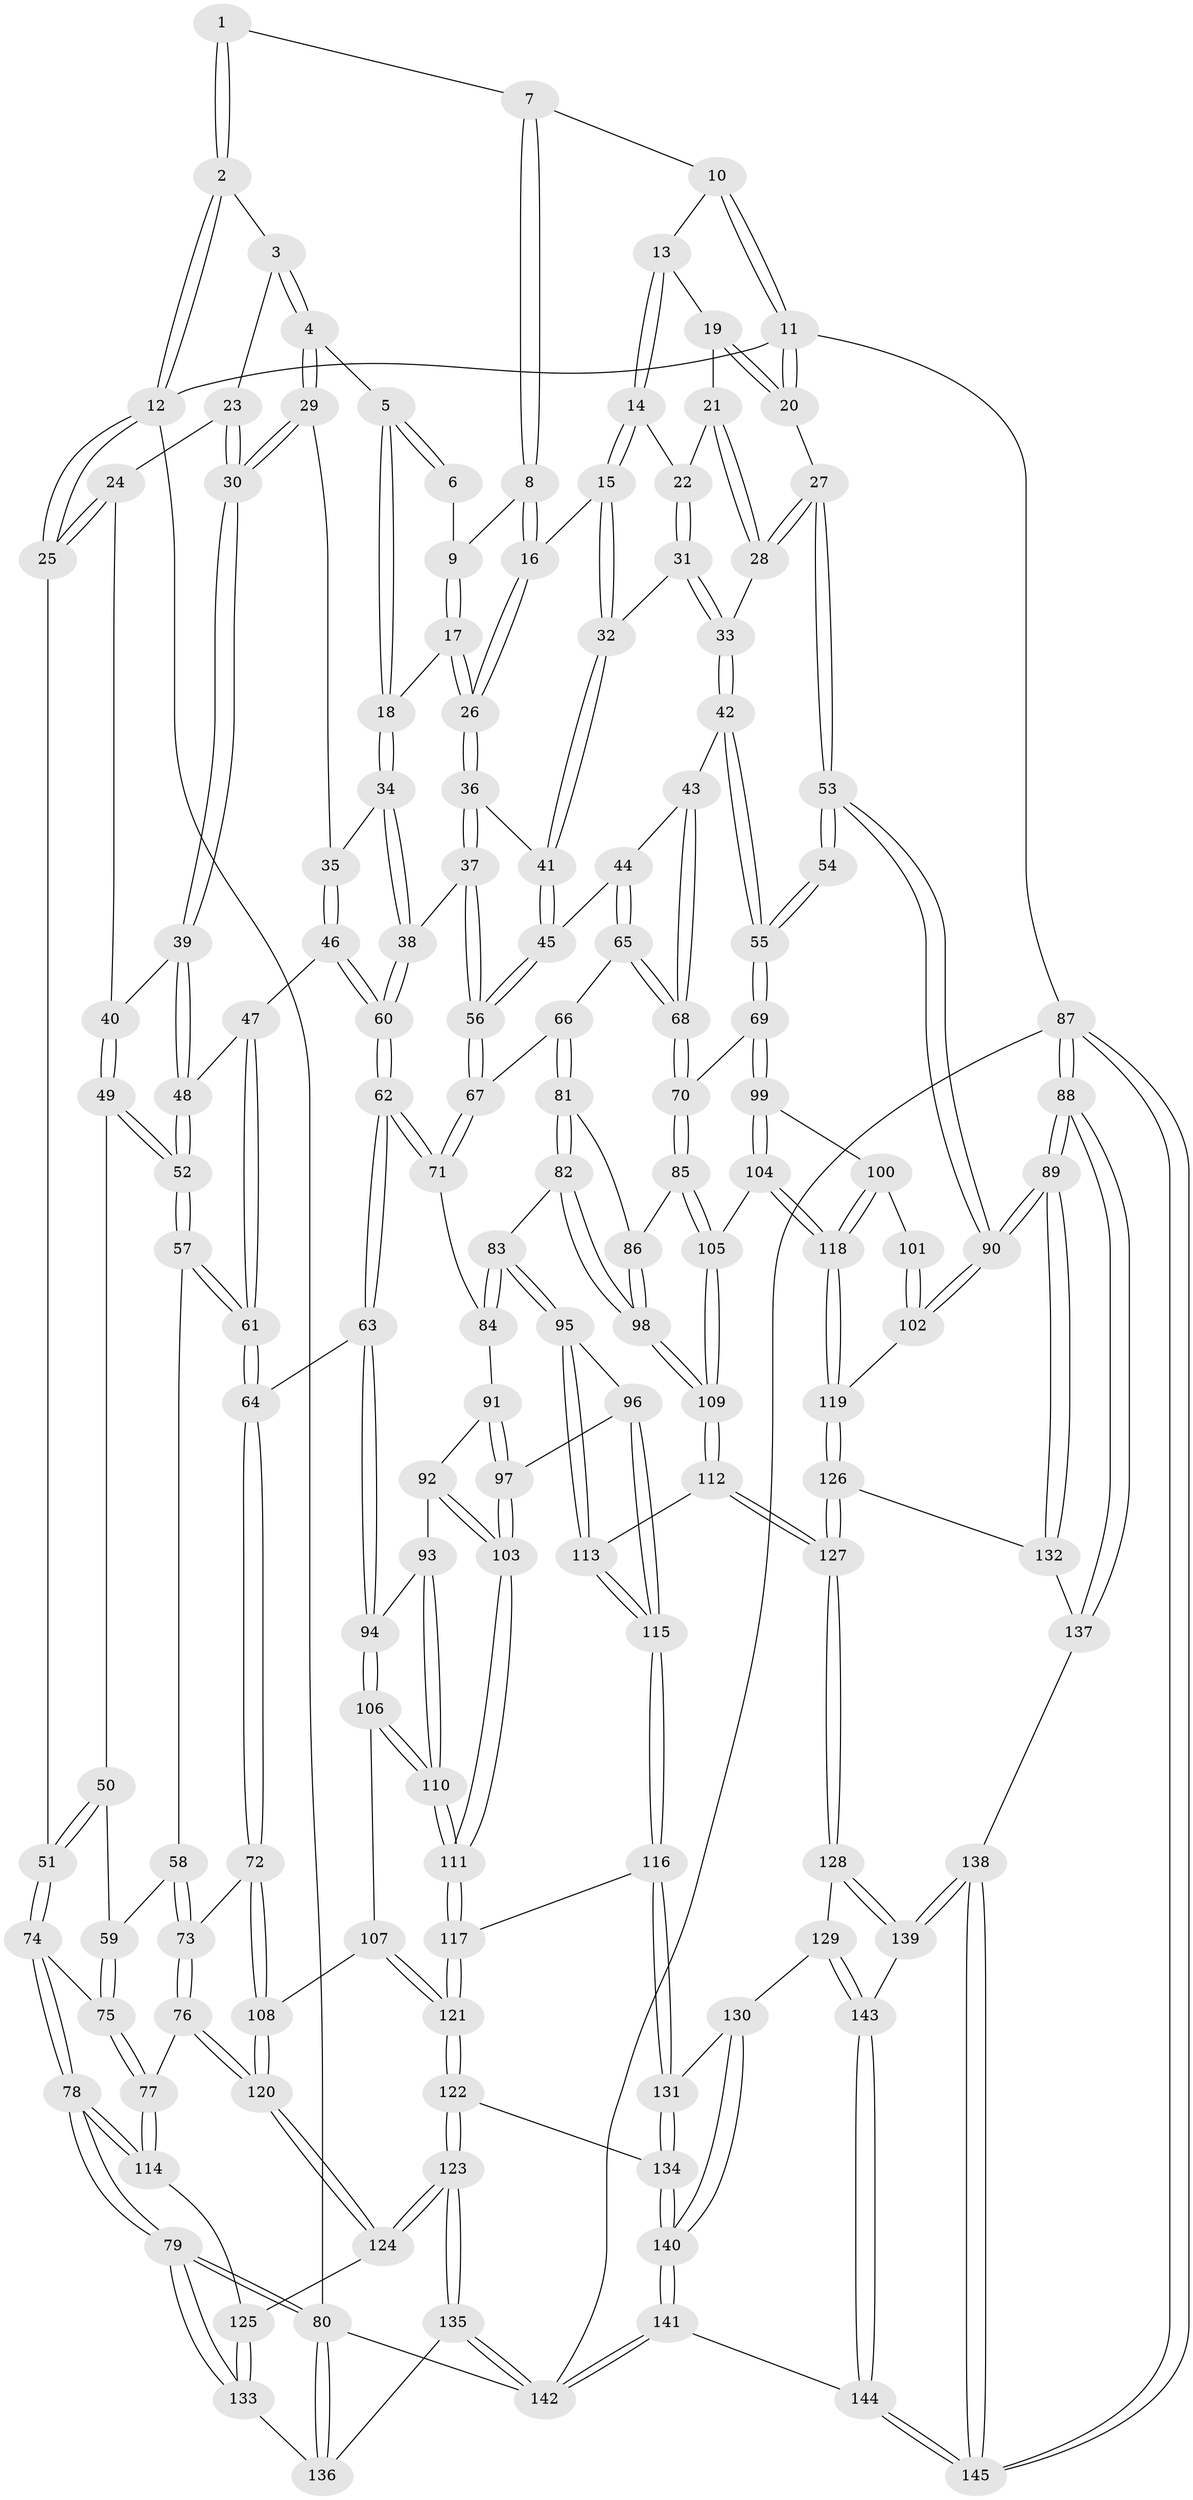 // Generated by graph-tools (version 1.1) at 2025/17/03/09/25 04:17:02]
// undirected, 145 vertices, 359 edges
graph export_dot {
graph [start="1"]
  node [color=gray90,style=filled];
  1 [pos="+0.5228856562976033+0"];
  2 [pos="+0.1432193209102581+0"];
  3 [pos="+0.2656109538042138+0.01813639051256206"];
  4 [pos="+0.3924925305989713+0.08258295649975961"];
  5 [pos="+0.44253483494497187+0.06554068906905029"];
  6 [pos="+0.5159388829317919+0"];
  7 [pos="+0.6641262626620184+0"];
  8 [pos="+0.651553296806259+0.06435346678507017"];
  9 [pos="+0.5616023469390353+0.06071461017153718"];
  10 [pos="+0.7966173839393396+0"];
  11 [pos="+1+0"];
  12 [pos="+0+0"];
  13 [pos="+0.8249814163629412+0"];
  14 [pos="+0.7962403133579226+0.05855972289374115"];
  15 [pos="+0.7603723127817721+0.12649508938498383"];
  16 [pos="+0.6639208841622877+0.10244884986534807"];
  17 [pos="+0.5253977173868067+0.10282583650637586"];
  18 [pos="+0.4809849309848871+0.10121212981170911"];
  19 [pos="+0.9112904609431118+0.06845725011055333"];
  20 [pos="+1+0.008191471336268229"];
  21 [pos="+0.9062891495179114+0.09984102599869688"];
  22 [pos="+0.8786731588616531+0.11832232922747579"];
  23 [pos="+0.2543826668580307+0.05454036886174405"];
  24 [pos="+0.15268761316175072+0.13907116649521015"];
  25 [pos="+0+0"];
  26 [pos="+0.6086803919946512+0.16258245931000737"];
  27 [pos="+1+0.20144497087172114"];
  28 [pos="+0.9695113907478341+0.20868987333864342"];
  29 [pos="+0.36598120113352806+0.15674212941069404"];
  30 [pos="+0.28133966026452106+0.18060640678605336"];
  31 [pos="+0.8425278227345768+0.16684730243455387"];
  32 [pos="+0.7620113659204014+0.13023859814120023"];
  33 [pos="+0.8969241681972879+0.23446957641314664"];
  34 [pos="+0.475092220701779+0.24461340230346698"];
  35 [pos="+0.39106077106482523+0.19218791124630052"];
  36 [pos="+0.6047374366446651+0.19045000038496593"];
  37 [pos="+0.5212044768423337+0.2977360249747249"];
  38 [pos="+0.5040441945631318+0.2993300724739593"];
  39 [pos="+0.2616008615690609+0.2113364650360286"];
  40 [pos="+0.18579714408199424+0.2131883136715437"];
  41 [pos="+0.7341106911524605+0.2503724475421439"];
  42 [pos="+0.8580812375905845+0.29278334764206776"];
  43 [pos="+0.8321929086239345+0.29796911048462266"];
  44 [pos="+0.7621627761910701+0.29243282448381414"];
  45 [pos="+0.7424153083279519+0.2782981909682318"];
  46 [pos="+0.31708870998574323+0.2811741278829766"];
  47 [pos="+0.3006829245263226+0.2752677615784408"];
  48 [pos="+0.2976197574668371+0.2715739139854097"];
  49 [pos="+0.14875847297658953+0.259409925119132"];
  50 [pos="+0.06930010414126996+0.2556977481432773"];
  51 [pos="+0+0"];
  52 [pos="+0.1670562082472399+0.32208294197280257"];
  53 [pos="+1+0.3995464340868851"];
  54 [pos="+1+0.4225724024285675"];
  55 [pos="+0.9380096659925173+0.40529220390069026"];
  56 [pos="+0.6013807001316898+0.3432626034638461"];
  57 [pos="+0.1710322128377065+0.3548973412600521"];
  58 [pos="+0.0951114003198512+0.3866884363850498"];
  59 [pos="+0.038430722566572935+0.3749117120157418"];
  60 [pos="+0.433020891437148+0.365960606418722"];
  61 [pos="+0.22257626358797902+0.39467920118861327"];
  62 [pos="+0.4118684355118744+0.4324064364878131"];
  63 [pos="+0.41113129137204135+0.43338711674645974"];
  64 [pos="+0.2482361176614076+0.44540241196456454"];
  65 [pos="+0.7398016253076741+0.40327276902407"];
  66 [pos="+0.6402161494242793+0.42158779464194973"];
  67 [pos="+0.6384118880805665+0.42045105016457646"];
  68 [pos="+0.8037410580233056+0.4656285491465989"];
  69 [pos="+0.832894707039954+0.48062453827991963"];
  70 [pos="+0.8105606262570214+0.47784351252857327"];
  71 [pos="+0.5616247661469906+0.48290145988099675"];
  72 [pos="+0.194683186186699+0.5313270820801075"];
  73 [pos="+0.13397330490496878+0.5419178486151756"];
  74 [pos="+0+0.3822407391766114"];
  75 [pos="+0.01322462334170265+0.3859909894818193"];
  76 [pos="+0.12439733468174642+0.5469780682242797"];
  77 [pos="+0.08153123239780215+0.5648595114417712"];
  78 [pos="+0+0.661257072119644"];
  79 [pos="+0+0.8411363476486958"];
  80 [pos="+0+1"];
  81 [pos="+0.6447409817178538+0.4325026819469849"];
  82 [pos="+0.6528286228901987+0.5457723196660981"];
  83 [pos="+0.6070591030061401+0.558547892012388"];
  84 [pos="+0.5691600857682346+0.5196956104504674"];
  85 [pos="+0.7851180957010784+0.5002100218236915"];
  86 [pos="+0.7464150753337334+0.5099701753826686"];
  87 [pos="+1+1"];
  88 [pos="+1+1"];
  89 [pos="+1+0.8997911724121348"];
  90 [pos="+1+0.6988633734215975"];
  91 [pos="+0.5353756218129794+0.541087102736622"];
  92 [pos="+0.49718262705942945+0.5397498828007637"];
  93 [pos="+0.4176246831938862+0.4878363515489154"];
  94 [pos="+0.41422352668314444+0.4806888989116088"];
  95 [pos="+0.6046596595127042+0.5634198312890221"];
  96 [pos="+0.562718503142682+0.5933785050105224"];
  97 [pos="+0.536959467954147+0.5909321484359491"];
  98 [pos="+0.683410130259016+0.5592217349882175"];
  99 [pos="+0.8502736001097999+0.506271656927351"];
  100 [pos="+0.8937672587156432+0.5657113405240911"];
  101 [pos="+0.9730586872736212+0.5093546265409297"];
  102 [pos="+0.9796280742200514+0.6939766202329919"];
  103 [pos="+0.5154839841069923+0.598685826783729"];
  104 [pos="+0.7983586573995688+0.6277554969488223"];
  105 [pos="+0.7804058577175864+0.623884262804176"];
  106 [pos="+0.3141103300995201+0.5945602443765671"];
  107 [pos="+0.2893868772895306+0.6049286397311379"];
  108 [pos="+0.23122162760627019+0.5735796275061296"];
  109 [pos="+0.7141827471420634+0.6515710124780968"];
  110 [pos="+0.4423260377891716+0.6454254805202797"];
  111 [pos="+0.4529705669718176+0.6664415372677044"];
  112 [pos="+0.6937836710232607+0.6905074500641051"];
  113 [pos="+0.6327583065155199+0.6975034575176453"];
  114 [pos="+0+0.6526765239467881"];
  115 [pos="+0.5816514644430595+0.7190073635721353"];
  116 [pos="+0.5516456847194487+0.7404689813620219"];
  117 [pos="+0.45393935376294137+0.6771418954204483"];
  118 [pos="+0.9043316705116655+0.6556871935831664"];
  119 [pos="+0.9353382518067986+0.6967837437497462"];
  120 [pos="+0.19653531606541982+0.7095985477615158"];
  121 [pos="+0.3194637663355631+0.7583301594944809"];
  122 [pos="+0.28539078700981735+0.8153272305674216"];
  123 [pos="+0.2813578974299842+0.8163125509731823"];
  124 [pos="+0.19214421116550714+0.75808342030694"];
  125 [pos="+0.08385636122260164+0.736763878843972"];
  126 [pos="+0.9187431225712889+0.7182837068690598"];
  127 [pos="+0.7810079340113668+0.8080293766021501"];
  128 [pos="+0.7632407066400535+0.8792003985211859"];
  129 [pos="+0.58335554872509+0.8661579986539238"];
  130 [pos="+0.5607062966218793+0.8498329945575844"];
  131 [pos="+0.5503088468280128+0.8131850085716358"];
  132 [pos="+0.9446855965016465+0.8675866261323468"];
  133 [pos="+0.0704786849364904+0.8711618549759897"];
  134 [pos="+0.2875501687403959+0.8167396832329433"];
  135 [pos="+0.17142870416180517+0.9795544012883377"];
  136 [pos="+0.10112914482774271+0.9234283606525302"];
  137 [pos="+0.898554572276178+0.9232779773847865"];
  138 [pos="+0.7910436314801779+0.9392770866118655"];
  139 [pos="+0.7801210993562074+0.9168002653594269"];
  140 [pos="+0.4237381591348136+0.95432545652269"];
  141 [pos="+0.4318346304473191+1"];
  142 [pos="+0.1623526061941313+1"];
  143 [pos="+0.5911371639017923+0.9806381671998151"];
  144 [pos="+0.5911433899972861+1"];
  145 [pos="+0.7515122581171427+1"];
  1 -- 2;
  1 -- 2;
  1 -- 7;
  2 -- 3;
  2 -- 12;
  2 -- 12;
  3 -- 4;
  3 -- 4;
  3 -- 23;
  4 -- 5;
  4 -- 29;
  4 -- 29;
  5 -- 6;
  5 -- 6;
  5 -- 18;
  5 -- 18;
  6 -- 9;
  7 -- 8;
  7 -- 8;
  7 -- 10;
  8 -- 9;
  8 -- 16;
  8 -- 16;
  9 -- 17;
  9 -- 17;
  10 -- 11;
  10 -- 11;
  10 -- 13;
  11 -- 12;
  11 -- 20;
  11 -- 20;
  11 -- 87;
  12 -- 25;
  12 -- 25;
  12 -- 80;
  13 -- 14;
  13 -- 14;
  13 -- 19;
  14 -- 15;
  14 -- 15;
  14 -- 22;
  15 -- 16;
  15 -- 32;
  15 -- 32;
  16 -- 26;
  16 -- 26;
  17 -- 18;
  17 -- 26;
  17 -- 26;
  18 -- 34;
  18 -- 34;
  19 -- 20;
  19 -- 20;
  19 -- 21;
  20 -- 27;
  21 -- 22;
  21 -- 28;
  21 -- 28;
  22 -- 31;
  22 -- 31;
  23 -- 24;
  23 -- 30;
  23 -- 30;
  24 -- 25;
  24 -- 25;
  24 -- 40;
  25 -- 51;
  26 -- 36;
  26 -- 36;
  27 -- 28;
  27 -- 28;
  27 -- 53;
  27 -- 53;
  28 -- 33;
  29 -- 30;
  29 -- 30;
  29 -- 35;
  30 -- 39;
  30 -- 39;
  31 -- 32;
  31 -- 33;
  31 -- 33;
  32 -- 41;
  32 -- 41;
  33 -- 42;
  33 -- 42;
  34 -- 35;
  34 -- 38;
  34 -- 38;
  35 -- 46;
  35 -- 46;
  36 -- 37;
  36 -- 37;
  36 -- 41;
  37 -- 38;
  37 -- 56;
  37 -- 56;
  38 -- 60;
  38 -- 60;
  39 -- 40;
  39 -- 48;
  39 -- 48;
  40 -- 49;
  40 -- 49;
  41 -- 45;
  41 -- 45;
  42 -- 43;
  42 -- 55;
  42 -- 55;
  43 -- 44;
  43 -- 68;
  43 -- 68;
  44 -- 45;
  44 -- 65;
  44 -- 65;
  45 -- 56;
  45 -- 56;
  46 -- 47;
  46 -- 60;
  46 -- 60;
  47 -- 48;
  47 -- 61;
  47 -- 61;
  48 -- 52;
  48 -- 52;
  49 -- 50;
  49 -- 52;
  49 -- 52;
  50 -- 51;
  50 -- 51;
  50 -- 59;
  51 -- 74;
  51 -- 74;
  52 -- 57;
  52 -- 57;
  53 -- 54;
  53 -- 54;
  53 -- 90;
  53 -- 90;
  54 -- 55;
  54 -- 55;
  55 -- 69;
  55 -- 69;
  56 -- 67;
  56 -- 67;
  57 -- 58;
  57 -- 61;
  57 -- 61;
  58 -- 59;
  58 -- 73;
  58 -- 73;
  59 -- 75;
  59 -- 75;
  60 -- 62;
  60 -- 62;
  61 -- 64;
  61 -- 64;
  62 -- 63;
  62 -- 63;
  62 -- 71;
  62 -- 71;
  63 -- 64;
  63 -- 94;
  63 -- 94;
  64 -- 72;
  64 -- 72;
  65 -- 66;
  65 -- 68;
  65 -- 68;
  66 -- 67;
  66 -- 81;
  66 -- 81;
  67 -- 71;
  67 -- 71;
  68 -- 70;
  68 -- 70;
  69 -- 70;
  69 -- 99;
  69 -- 99;
  70 -- 85;
  70 -- 85;
  71 -- 84;
  72 -- 73;
  72 -- 108;
  72 -- 108;
  73 -- 76;
  73 -- 76;
  74 -- 75;
  74 -- 78;
  74 -- 78;
  75 -- 77;
  75 -- 77;
  76 -- 77;
  76 -- 120;
  76 -- 120;
  77 -- 114;
  77 -- 114;
  78 -- 79;
  78 -- 79;
  78 -- 114;
  78 -- 114;
  79 -- 80;
  79 -- 80;
  79 -- 133;
  79 -- 133;
  80 -- 136;
  80 -- 136;
  80 -- 142;
  81 -- 82;
  81 -- 82;
  81 -- 86;
  82 -- 83;
  82 -- 98;
  82 -- 98;
  83 -- 84;
  83 -- 84;
  83 -- 95;
  83 -- 95;
  84 -- 91;
  85 -- 86;
  85 -- 105;
  85 -- 105;
  86 -- 98;
  86 -- 98;
  87 -- 88;
  87 -- 88;
  87 -- 145;
  87 -- 145;
  87 -- 142;
  88 -- 89;
  88 -- 89;
  88 -- 137;
  88 -- 137;
  89 -- 90;
  89 -- 90;
  89 -- 132;
  89 -- 132;
  90 -- 102;
  90 -- 102;
  91 -- 92;
  91 -- 97;
  91 -- 97;
  92 -- 93;
  92 -- 103;
  92 -- 103;
  93 -- 94;
  93 -- 110;
  93 -- 110;
  94 -- 106;
  94 -- 106;
  95 -- 96;
  95 -- 113;
  95 -- 113;
  96 -- 97;
  96 -- 115;
  96 -- 115;
  97 -- 103;
  97 -- 103;
  98 -- 109;
  98 -- 109;
  99 -- 100;
  99 -- 104;
  99 -- 104;
  100 -- 101;
  100 -- 118;
  100 -- 118;
  101 -- 102;
  101 -- 102;
  102 -- 119;
  103 -- 111;
  103 -- 111;
  104 -- 105;
  104 -- 118;
  104 -- 118;
  105 -- 109;
  105 -- 109;
  106 -- 107;
  106 -- 110;
  106 -- 110;
  107 -- 108;
  107 -- 121;
  107 -- 121;
  108 -- 120;
  108 -- 120;
  109 -- 112;
  109 -- 112;
  110 -- 111;
  110 -- 111;
  111 -- 117;
  111 -- 117;
  112 -- 113;
  112 -- 127;
  112 -- 127;
  113 -- 115;
  113 -- 115;
  114 -- 125;
  115 -- 116;
  115 -- 116;
  116 -- 117;
  116 -- 131;
  116 -- 131;
  117 -- 121;
  117 -- 121;
  118 -- 119;
  118 -- 119;
  119 -- 126;
  119 -- 126;
  120 -- 124;
  120 -- 124;
  121 -- 122;
  121 -- 122;
  122 -- 123;
  122 -- 123;
  122 -- 134;
  123 -- 124;
  123 -- 124;
  123 -- 135;
  123 -- 135;
  124 -- 125;
  125 -- 133;
  125 -- 133;
  126 -- 127;
  126 -- 127;
  126 -- 132;
  127 -- 128;
  127 -- 128;
  128 -- 129;
  128 -- 139;
  128 -- 139;
  129 -- 130;
  129 -- 143;
  129 -- 143;
  130 -- 131;
  130 -- 140;
  130 -- 140;
  131 -- 134;
  131 -- 134;
  132 -- 137;
  133 -- 136;
  134 -- 140;
  134 -- 140;
  135 -- 136;
  135 -- 142;
  135 -- 142;
  137 -- 138;
  138 -- 139;
  138 -- 139;
  138 -- 145;
  138 -- 145;
  139 -- 143;
  140 -- 141;
  140 -- 141;
  141 -- 142;
  141 -- 142;
  141 -- 144;
  143 -- 144;
  143 -- 144;
  144 -- 145;
  144 -- 145;
}
